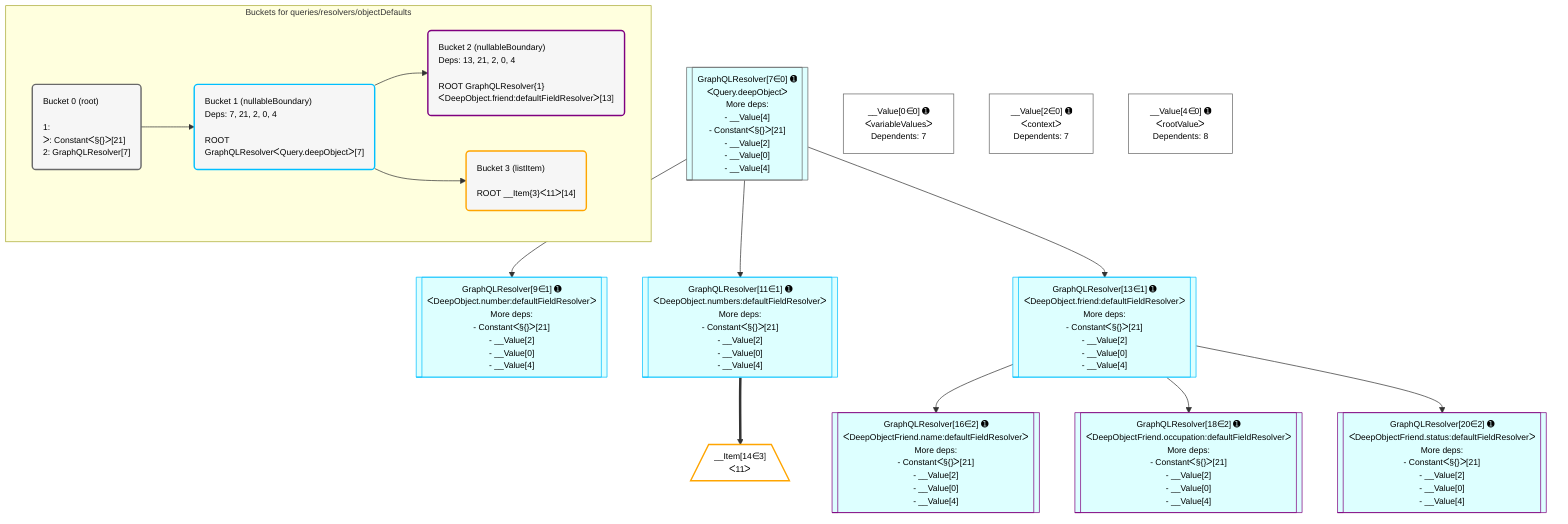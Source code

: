 %%{init: {'themeVariables': { 'fontSize': '12px'}}}%%
graph TD
    classDef path fill:#eee,stroke:#000,color:#000
    classDef plan fill:#fff,stroke-width:1px,color:#000
    classDef itemplan fill:#fff,stroke-width:2px,color:#000
    classDef unbatchedplan fill:#dff,stroke-width:1px,color:#000
    classDef sideeffectplan fill:#fcc,stroke-width:2px,color:#000
    classDef bucket fill:#f6f6f6,color:#000,stroke-width:2px,text-align:left

    subgraph "Buckets for queries/resolvers/objectDefaults"
    Bucket0("Bucket 0 (root)<br /><br />1: <br />ᐳ: Constantᐸ§{}ᐳ[21]<br />2: GraphQLResolver[7]"):::bucket
    Bucket1("Bucket 1 (nullableBoundary)<br />Deps: 7, 21, 2, 0, 4<br /><br />ROOT GraphQLResolverᐸQuery.deepObjectᐳ[7]"):::bucket
    Bucket2("Bucket 2 (nullableBoundary)<br />Deps: 13, 21, 2, 0, 4<br /><br />ROOT GraphQLResolver{1}ᐸDeepObject.friend:defaultFieldResolverᐳ[13]"):::bucket
    Bucket3("Bucket 3 (listItem)<br /><br />ROOT __Item{3}ᐸ11ᐳ[14]"):::bucket
    end
    Bucket0 --> Bucket1
    Bucket1 --> Bucket2 & Bucket3

    %% plan dependencies
    GraphQLResolver7[["GraphQLResolver[7∈0] ➊<br />ᐸQuery.deepObjectᐳ<br />More deps:<br />- __Value[4]<br />- Constantᐸ§{}ᐳ[21]<br />- __Value[2]<br />- __Value[0]<br />- __Value[4]"]]:::unbatchedplan
    __Value0["__Value[0∈0] ➊<br />ᐸvariableValuesᐳ<br />Dependents: 7"]:::plan
    __Value2["__Value[2∈0] ➊<br />ᐸcontextᐳ<br />Dependents: 7"]:::plan
    __Value4["__Value[4∈0] ➊<br />ᐸrootValueᐳ<br />Dependents: 8"]:::plan
    GraphQLResolver9[["GraphQLResolver[9∈1] ➊<br />ᐸDeepObject.number:defaultFieldResolverᐳ<br />More deps:<br />- Constantᐸ§{}ᐳ[21]<br />- __Value[2]<br />- __Value[0]<br />- __Value[4]"]]:::unbatchedplan
    GraphQLResolver7 --> GraphQLResolver9
    GraphQLResolver11[["GraphQLResolver[11∈1] ➊<br />ᐸDeepObject.numbers:defaultFieldResolverᐳ<br />More deps:<br />- Constantᐸ§{}ᐳ[21]<br />- __Value[2]<br />- __Value[0]<br />- __Value[4]"]]:::unbatchedplan
    GraphQLResolver7 --> GraphQLResolver11
    GraphQLResolver13[["GraphQLResolver[13∈1] ➊<br />ᐸDeepObject.friend:defaultFieldResolverᐳ<br />More deps:<br />- Constantᐸ§{}ᐳ[21]<br />- __Value[2]<br />- __Value[0]<br />- __Value[4]"]]:::unbatchedplan
    GraphQLResolver7 --> GraphQLResolver13
    GraphQLResolver16[["GraphQLResolver[16∈2] ➊<br />ᐸDeepObjectFriend.name:defaultFieldResolverᐳ<br />More deps:<br />- Constantᐸ§{}ᐳ[21]<br />- __Value[2]<br />- __Value[0]<br />- __Value[4]"]]:::unbatchedplan
    GraphQLResolver13 --> GraphQLResolver16
    GraphQLResolver18[["GraphQLResolver[18∈2] ➊<br />ᐸDeepObjectFriend.occupation:defaultFieldResolverᐳ<br />More deps:<br />- Constantᐸ§{}ᐳ[21]<br />- __Value[2]<br />- __Value[0]<br />- __Value[4]"]]:::unbatchedplan
    GraphQLResolver13 --> GraphQLResolver18
    GraphQLResolver20[["GraphQLResolver[20∈2] ➊<br />ᐸDeepObjectFriend.status:defaultFieldResolverᐳ<br />More deps:<br />- Constantᐸ§{}ᐳ[21]<br />- __Value[2]<br />- __Value[0]<br />- __Value[4]"]]:::unbatchedplan
    GraphQLResolver13 --> GraphQLResolver20
    __Item14[/"__Item[14∈3]<br />ᐸ11ᐳ"\]:::itemplan
    GraphQLResolver11 ==> __Item14

    %% define steps
    classDef bucket0 stroke:#696969
    class Bucket0,__Value0,__Value2,__Value4,GraphQLResolver7 bucket0
    classDef bucket1 stroke:#00bfff
    class Bucket1,GraphQLResolver9,GraphQLResolver11,GraphQLResolver13 bucket1
    classDef bucket2 stroke:#7f007f
    class Bucket2,GraphQLResolver16,GraphQLResolver18,GraphQLResolver20 bucket2
    classDef bucket3 stroke:#ffa500
    class Bucket3,__Item14 bucket3
